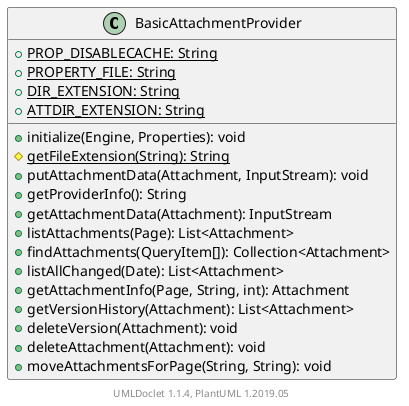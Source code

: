 @startuml

    class BasicAttachmentProvider [[BasicAttachmentProvider.html]] {
        {static} +PROP_DISABLECACHE: String
        {static} +PROPERTY_FILE: String
        {static} +DIR_EXTENSION: String
        {static} +ATTDIR_EXTENSION: String
        +initialize(Engine, Properties): void
        {static} #getFileExtension(String): String
        +putAttachmentData(Attachment, InputStream): void
        +getProviderInfo(): String
        +getAttachmentData(Attachment): InputStream
        +listAttachments(Page): List<Attachment>
        +findAttachments(QueryItem[]): Collection<Attachment>
        +listAllChanged(Date): List<Attachment>
        +getAttachmentInfo(Page, String, int): Attachment
        +getVersionHistory(Attachment): List<Attachment>
        +deleteVersion(Attachment): void
        +deleteAttachment(Attachment): void
        +moveAttachmentsForPage(String, String): void
    }


    center footer UMLDoclet 1.1.4, PlantUML 1.2019.05
@enduml
